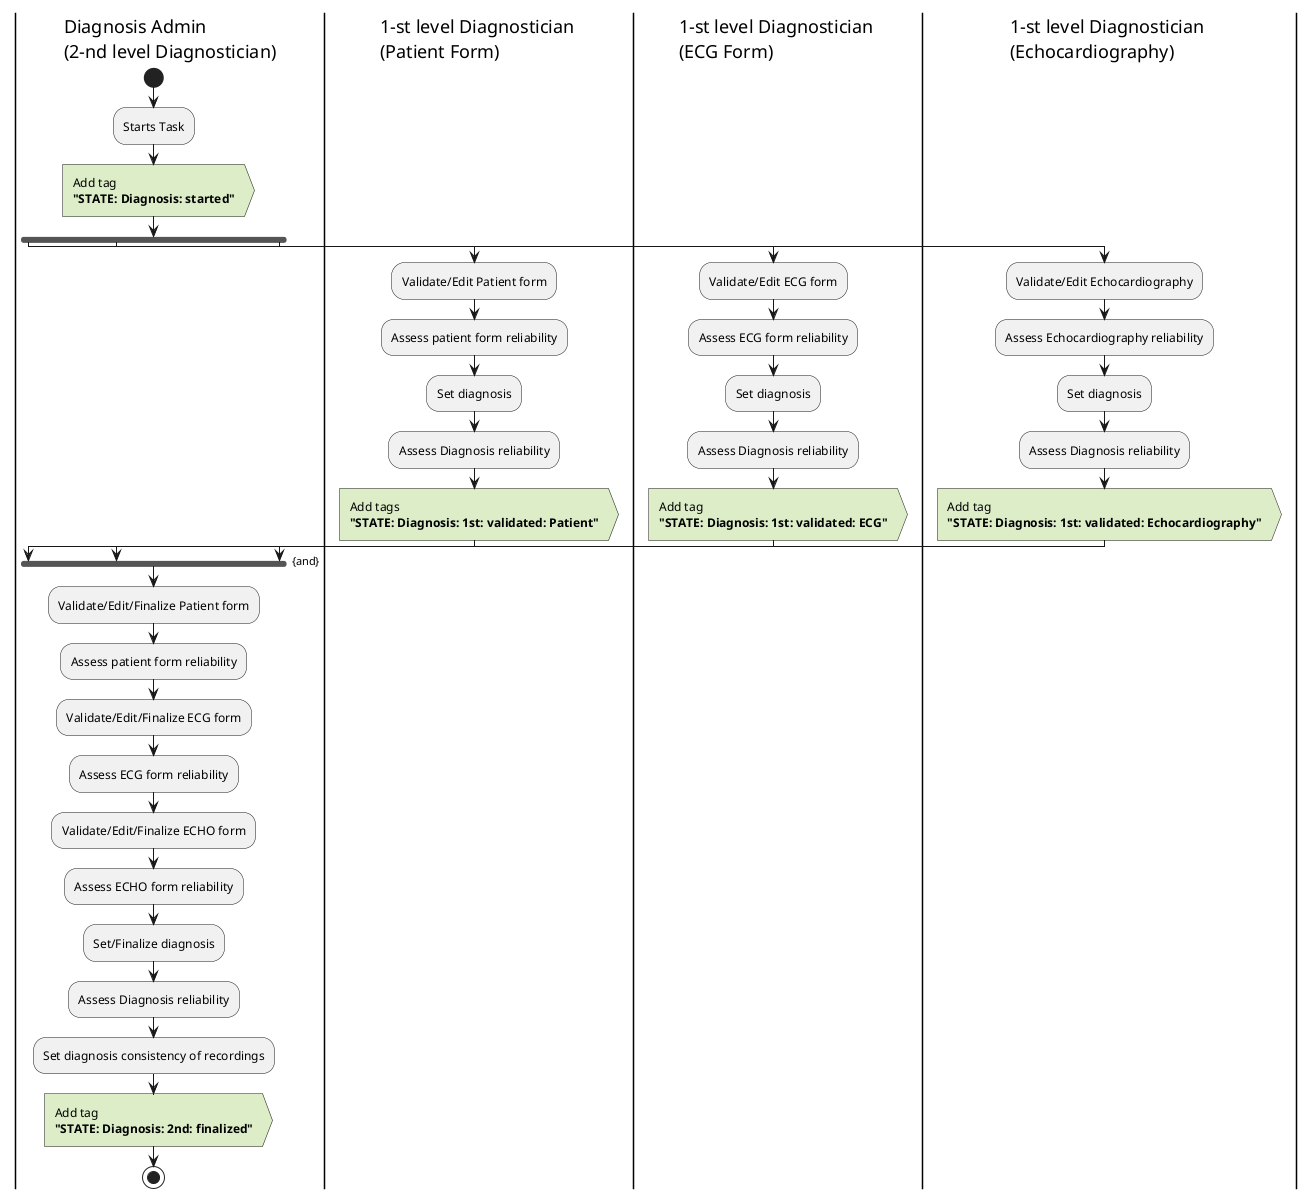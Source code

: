 @startuml

|Diagnosis Admin \n(2-nd level Diagnostician)|
start
:Starts Task;
#DCEDC8:Add tag \n<b>"STATE: Diagnosis: started"; <<output>>
fork

|1-st level Diagnostician \n(Patient Form)|
:Validate/Edit Patient form;
:Assess patient form reliability;
:Set diagnosis;
:Assess Diagnosis reliability;

#DCEDC8:Add tags \n<b>"STATE: Diagnosis: 1st: validated: Patient"; <<output>>

fork again
|1-st level Diagnostician \n(ECG Form)|
:Validate/Edit ECG form;
:Assess ECG form reliability;
:Set diagnosis;
:Assess Diagnosis reliability;

#DCEDC8:Add tag \n<b>"STATE: Diagnosis: 1st: validated: ECG"; <<output>>


fork again
|1-st level Diagnostician \n(Echocardiography)|
:Validate/Edit Echocardiography;
:Assess Echocardiography reliability;
:Set diagnosis;
:Assess Diagnosis reliability;
#DCEDC8:Add tag \n<b>"STATE: Diagnosis: 1st: validated: Echocardiography"; <<output>>
|Diagnosis Admin \n(2-nd level Diagnostician)|
end fork {and}

:Validate/Edit/Finalize Patient form;
:Assess patient form reliability;
:Validate/Edit/Finalize ECG form;
:Assess ECG form reliability;
:Validate/Edit/Finalize ECHO form;
:Assess ECHO form reliability;
:Set/Finalize diagnosis;
:Assess Diagnosis reliability;
:Set diagnosis consistency of recordings;
#DCEDC8:Add tag \n<b>"STATE: Diagnosis: 2nd: finalized"; <<output>>
stop
@enduml